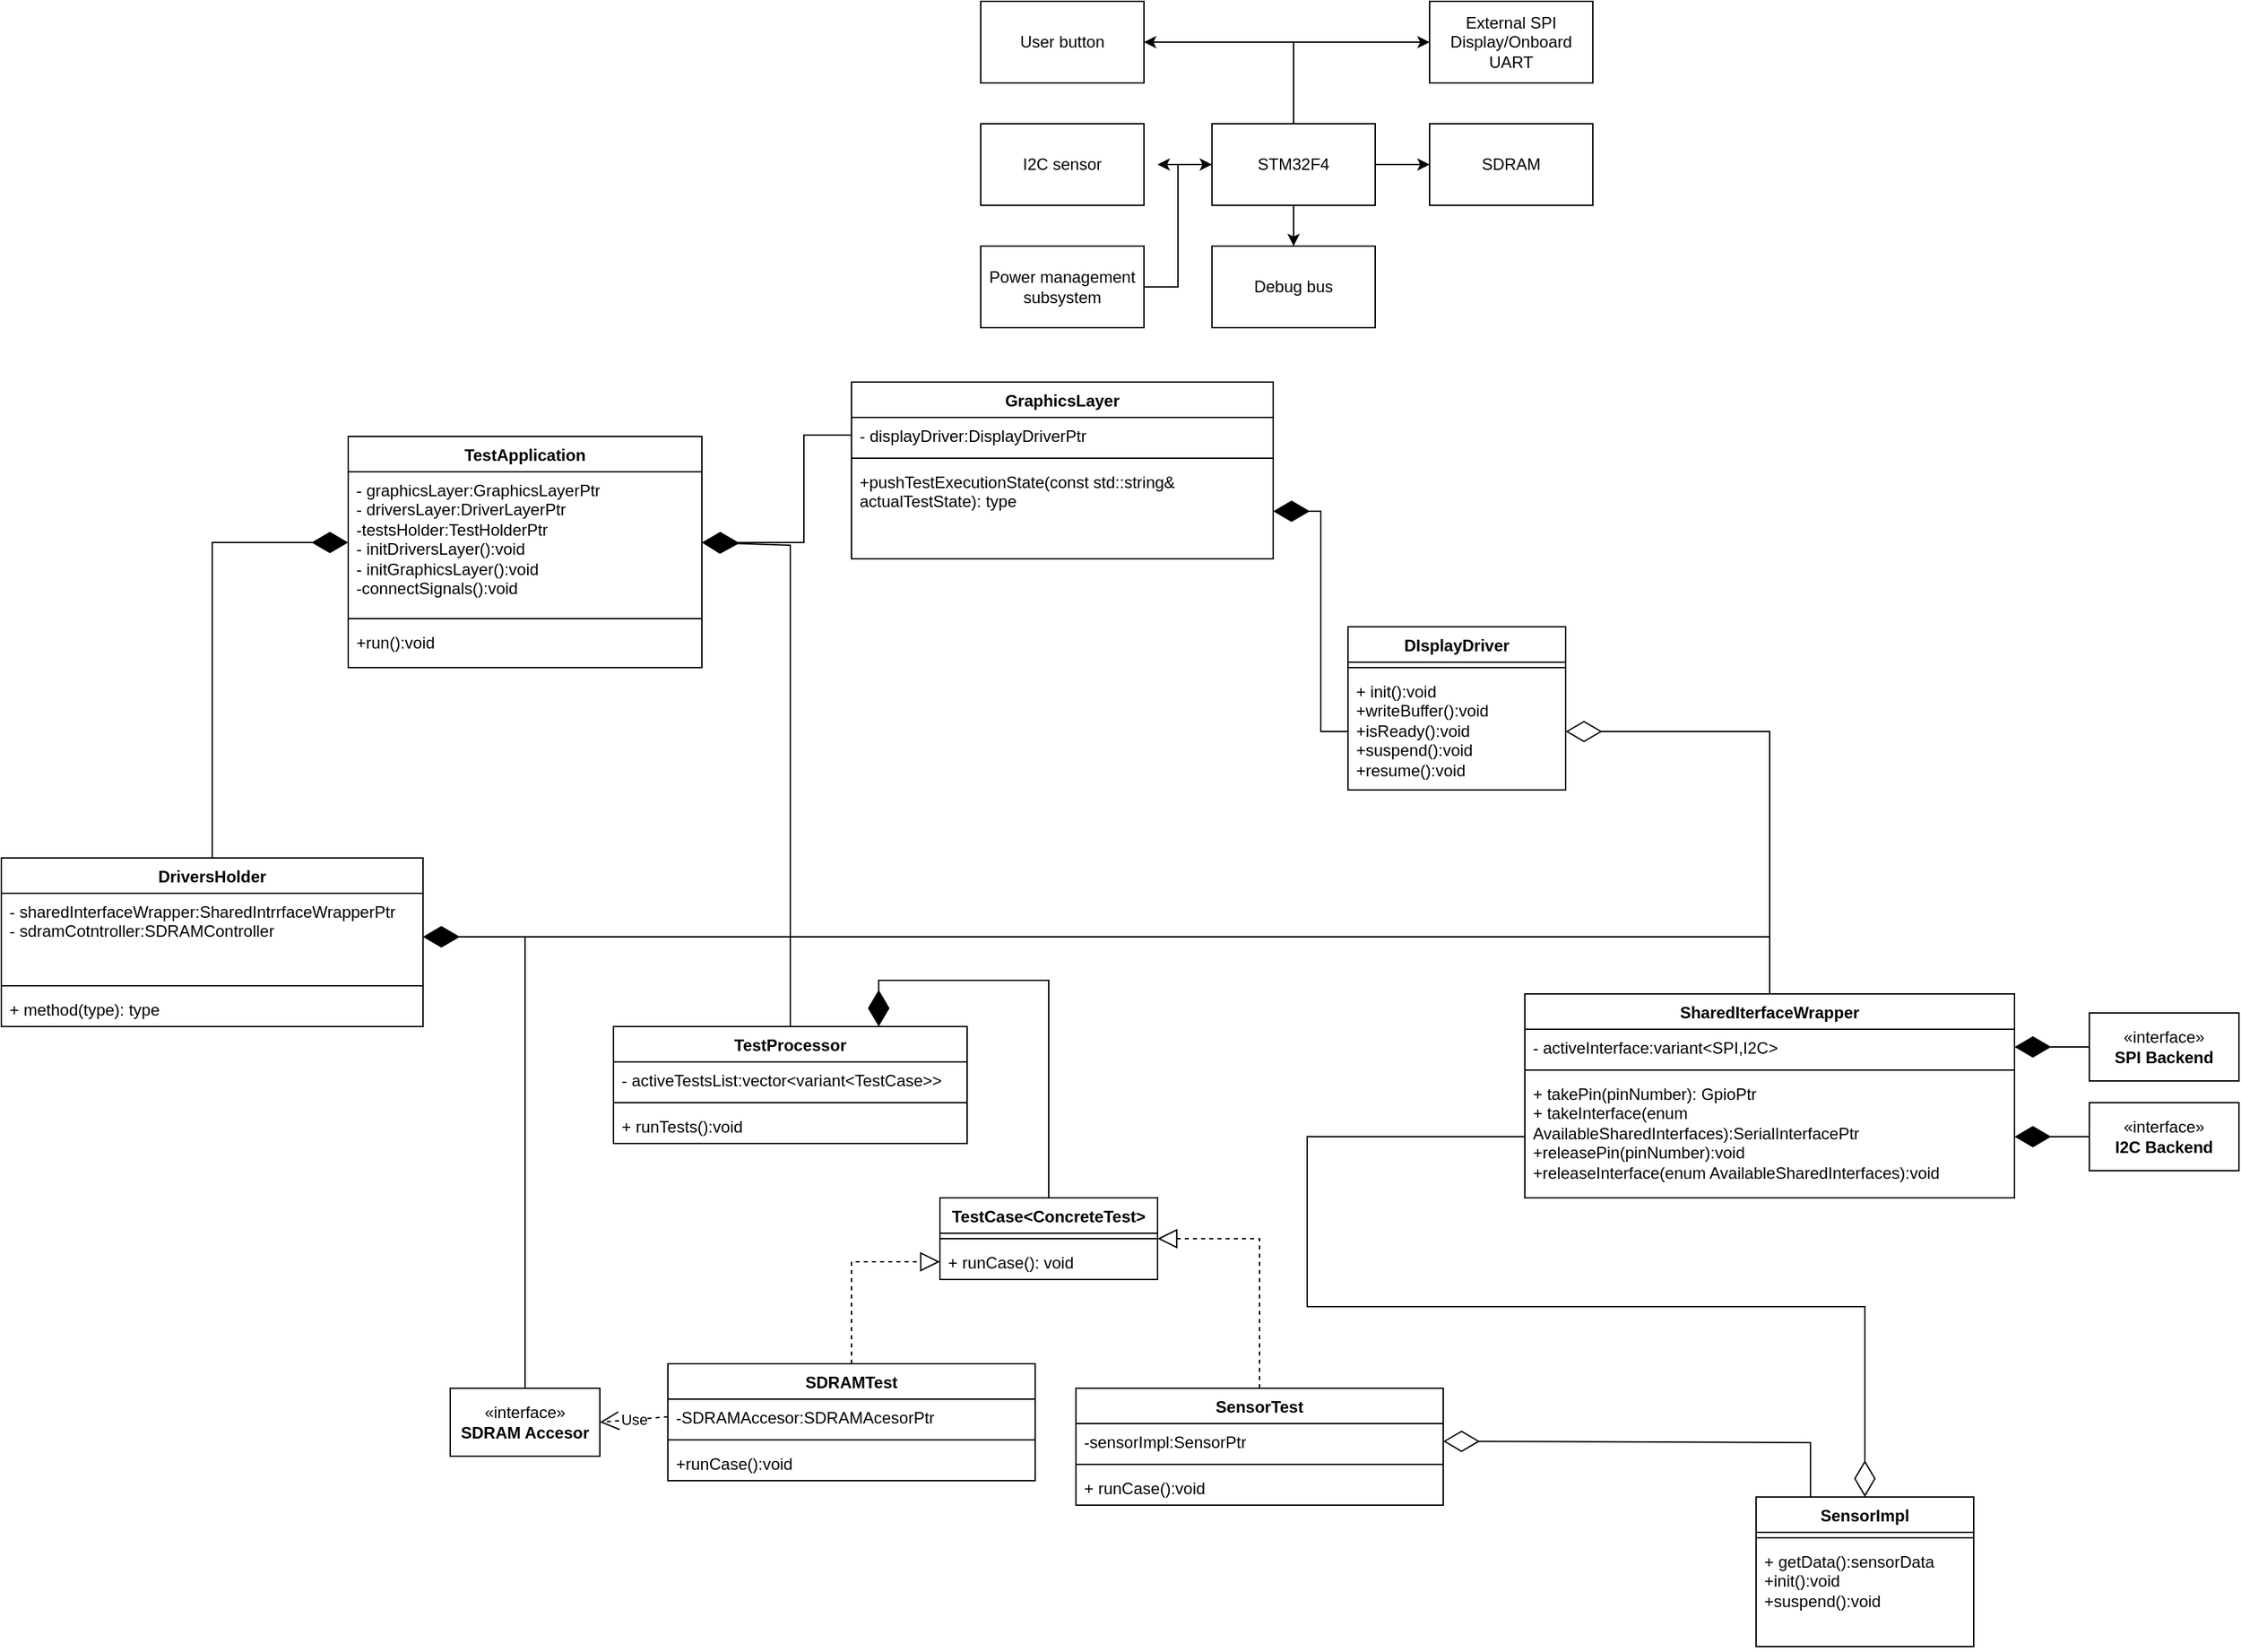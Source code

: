 <mxfile version="21.1.2" type="device">
  <diagram name="Page-1" id="qqSzBwrx6gomz0lvoCYz">
    <mxGraphModel dx="1892" dy="786" grid="1" gridSize="10" guides="1" tooltips="1" connect="1" arrows="1" fold="1" page="1" pageScale="1" pageWidth="850" pageHeight="1100" math="0" shadow="0">
      <root>
        <mxCell id="0" />
        <mxCell id="1" parent="0" />
        <mxCell id="Syr4dOrZOAGMExWZFKwd-14" style="edgeStyle=orthogonalEdgeStyle;rounded=0;orthogonalLoop=1;jettySize=auto;html=1;exitX=0;exitY=0.5;exitDx=0;exitDy=0;" edge="1" parent="1" source="Syr4dOrZOAGMExWZFKwd-6">
          <mxGeometry relative="1" as="geometry">
            <mxPoint x="170" y="160" as="targetPoint" />
          </mxGeometry>
        </mxCell>
        <mxCell id="Syr4dOrZOAGMExWZFKwd-15" style="edgeStyle=orthogonalEdgeStyle;rounded=0;orthogonalLoop=1;jettySize=auto;html=1;exitX=0.5;exitY=0;exitDx=0;exitDy=0;entryX=1;entryY=0.5;entryDx=0;entryDy=0;" edge="1" parent="1" source="Syr4dOrZOAGMExWZFKwd-6" target="Syr4dOrZOAGMExWZFKwd-13">
          <mxGeometry relative="1" as="geometry" />
        </mxCell>
        <mxCell id="Syr4dOrZOAGMExWZFKwd-16" style="edgeStyle=orthogonalEdgeStyle;rounded=0;orthogonalLoop=1;jettySize=auto;html=1;exitX=0.5;exitY=0;exitDx=0;exitDy=0;entryX=0;entryY=0.5;entryDx=0;entryDy=0;" edge="1" parent="1" source="Syr4dOrZOAGMExWZFKwd-6" target="Syr4dOrZOAGMExWZFKwd-9">
          <mxGeometry relative="1" as="geometry" />
        </mxCell>
        <mxCell id="Syr4dOrZOAGMExWZFKwd-17" style="edgeStyle=orthogonalEdgeStyle;rounded=0;orthogonalLoop=1;jettySize=auto;html=1;exitX=1;exitY=0.5;exitDx=0;exitDy=0;entryX=0;entryY=0.5;entryDx=0;entryDy=0;" edge="1" parent="1" source="Syr4dOrZOAGMExWZFKwd-6" target="Syr4dOrZOAGMExWZFKwd-8">
          <mxGeometry relative="1" as="geometry" />
        </mxCell>
        <mxCell id="Syr4dOrZOAGMExWZFKwd-18" style="edgeStyle=orthogonalEdgeStyle;rounded=0;orthogonalLoop=1;jettySize=auto;html=1;exitX=0.5;exitY=1;exitDx=0;exitDy=0;entryX=0.5;entryY=0;entryDx=0;entryDy=0;" edge="1" parent="1" source="Syr4dOrZOAGMExWZFKwd-6" target="Syr4dOrZOAGMExWZFKwd-11">
          <mxGeometry relative="1" as="geometry" />
        </mxCell>
        <mxCell id="Syr4dOrZOAGMExWZFKwd-6" value="STM32F4" style="rounded=0;whiteSpace=wrap;html=1;" vertex="1" parent="1">
          <mxGeometry x="210" y="130" width="120" height="60" as="geometry" />
        </mxCell>
        <mxCell id="Syr4dOrZOAGMExWZFKwd-8" value="SDRAM" style="rounded=0;whiteSpace=wrap;html=1;" vertex="1" parent="1">
          <mxGeometry x="370" y="130" width="120" height="60" as="geometry" />
        </mxCell>
        <mxCell id="Syr4dOrZOAGMExWZFKwd-9" value="External SPI Display/Onboard UART" style="rounded=0;whiteSpace=wrap;html=1;" vertex="1" parent="1">
          <mxGeometry x="370" y="40" width="120" height="60" as="geometry" />
        </mxCell>
        <mxCell id="Syr4dOrZOAGMExWZFKwd-10" value="I2C sensor" style="rounded=0;whiteSpace=wrap;html=1;" vertex="1" parent="1">
          <mxGeometry x="40" y="130" width="120" height="60" as="geometry" />
        </mxCell>
        <mxCell id="Syr4dOrZOAGMExWZFKwd-11" value="Debug bus" style="rounded=0;whiteSpace=wrap;html=1;" vertex="1" parent="1">
          <mxGeometry x="210" y="220" width="120" height="60" as="geometry" />
        </mxCell>
        <mxCell id="Syr4dOrZOAGMExWZFKwd-19" style="edgeStyle=orthogonalEdgeStyle;rounded=0;orthogonalLoop=1;jettySize=auto;html=1;exitX=1;exitY=0.5;exitDx=0;exitDy=0;entryX=0;entryY=0.5;entryDx=0;entryDy=0;" edge="1" parent="1" source="Syr4dOrZOAGMExWZFKwd-12" target="Syr4dOrZOAGMExWZFKwd-6">
          <mxGeometry relative="1" as="geometry" />
        </mxCell>
        <mxCell id="Syr4dOrZOAGMExWZFKwd-12" value="Power management subsystem" style="rounded=0;whiteSpace=wrap;html=1;" vertex="1" parent="1">
          <mxGeometry x="40" y="220" width="120" height="60" as="geometry" />
        </mxCell>
        <mxCell id="Syr4dOrZOAGMExWZFKwd-13" value="User button" style="rounded=0;whiteSpace=wrap;html=1;" vertex="1" parent="1">
          <mxGeometry x="40" y="40" width="120" height="60" as="geometry" />
        </mxCell>
        <mxCell id="Syr4dOrZOAGMExWZFKwd-22" value="«interface»&lt;br&gt;&lt;b&gt;SDRAM Accesor&lt;/b&gt;" style="html=1;whiteSpace=wrap;" vertex="1" parent="1">
          <mxGeometry x="-350" y="1060" width="110" height="50" as="geometry" />
        </mxCell>
        <mxCell id="Syr4dOrZOAGMExWZFKwd-23" value="DIsplayDriver" style="swimlane;fontStyle=1;align=center;verticalAlign=top;childLayout=stackLayout;horizontal=1;startSize=26;horizontalStack=0;resizeParent=1;resizeParentMax=0;resizeLast=0;collapsible=1;marginBottom=0;whiteSpace=wrap;html=1;" vertex="1" parent="1">
          <mxGeometry x="310" y="500" width="160" height="120" as="geometry" />
        </mxCell>
        <mxCell id="Syr4dOrZOAGMExWZFKwd-25" value="" style="line;strokeWidth=1;fillColor=none;align=left;verticalAlign=middle;spacingTop=-1;spacingLeft=3;spacingRight=3;rotatable=0;labelPosition=right;points=[];portConstraint=eastwest;strokeColor=inherit;" vertex="1" parent="Syr4dOrZOAGMExWZFKwd-23">
          <mxGeometry y="26" width="160" height="8" as="geometry" />
        </mxCell>
        <mxCell id="Syr4dOrZOAGMExWZFKwd-26" value="+ init():void&lt;br&gt;+writeBuffer():void&lt;br&gt;+isReady():void&lt;br&gt;+suspend():void&lt;br&gt;+resume():void" style="text;strokeColor=none;fillColor=none;align=left;verticalAlign=top;spacingLeft=4;spacingRight=4;overflow=hidden;rotatable=0;points=[[0,0.5],[1,0.5]];portConstraint=eastwest;whiteSpace=wrap;html=1;" vertex="1" parent="Syr4dOrZOAGMExWZFKwd-23">
          <mxGeometry y="34" width="160" height="86" as="geometry" />
        </mxCell>
        <mxCell id="Syr4dOrZOAGMExWZFKwd-39" value="TestApplication" style="swimlane;fontStyle=1;align=center;verticalAlign=top;childLayout=stackLayout;horizontal=1;startSize=26;horizontalStack=0;resizeParent=1;resizeParentMax=0;resizeLast=0;collapsible=1;marginBottom=0;whiteSpace=wrap;html=1;" vertex="1" parent="1">
          <mxGeometry x="-425" y="360" width="260" height="170" as="geometry" />
        </mxCell>
        <mxCell id="Syr4dOrZOAGMExWZFKwd-40" value="- graphicsLayer:GraphicsLayerPtr&lt;br&gt;- driversLayer:DriverLayerPtr&lt;br&gt;-testsHolder:TestHolderPtr&lt;br&gt;- initDriversLayer():void&lt;br&gt;- initGraphicsLayer():void&lt;br&gt;-connectSignals():void" style="text;strokeColor=none;fillColor=none;align=left;verticalAlign=top;spacingLeft=4;spacingRight=4;overflow=hidden;rotatable=0;points=[[0,0.5],[1,0.5]];portConstraint=eastwest;whiteSpace=wrap;html=1;" vertex="1" parent="Syr4dOrZOAGMExWZFKwd-39">
          <mxGeometry y="26" width="260" height="104" as="geometry" />
        </mxCell>
        <mxCell id="Syr4dOrZOAGMExWZFKwd-41" value="" style="line;strokeWidth=1;fillColor=none;align=left;verticalAlign=middle;spacingTop=-1;spacingLeft=3;spacingRight=3;rotatable=0;labelPosition=right;points=[];portConstraint=eastwest;strokeColor=inherit;" vertex="1" parent="Syr4dOrZOAGMExWZFKwd-39">
          <mxGeometry y="130" width="260" height="8" as="geometry" />
        </mxCell>
        <mxCell id="Syr4dOrZOAGMExWZFKwd-42" value="+run():void" style="text;strokeColor=none;fillColor=none;align=left;verticalAlign=top;spacingLeft=4;spacingRight=4;overflow=hidden;rotatable=0;points=[[0,0.5],[1,0.5]];portConstraint=eastwest;whiteSpace=wrap;html=1;" vertex="1" parent="Syr4dOrZOAGMExWZFKwd-39">
          <mxGeometry y="138" width="260" height="32" as="geometry" />
        </mxCell>
        <mxCell id="Syr4dOrZOAGMExWZFKwd-43" value="GraphicsLayer" style="swimlane;fontStyle=1;align=center;verticalAlign=top;childLayout=stackLayout;horizontal=1;startSize=26;horizontalStack=0;resizeParent=1;resizeParentMax=0;resizeLast=0;collapsible=1;marginBottom=0;whiteSpace=wrap;html=1;" vertex="1" parent="1">
          <mxGeometry x="-55" y="320" width="310" height="130" as="geometry" />
        </mxCell>
        <mxCell id="Syr4dOrZOAGMExWZFKwd-44" value="- displayDriver:DisplayDriverPtr" style="text;strokeColor=none;fillColor=none;align=left;verticalAlign=top;spacingLeft=4;spacingRight=4;overflow=hidden;rotatable=0;points=[[0,0.5],[1,0.5]];portConstraint=eastwest;whiteSpace=wrap;html=1;" vertex="1" parent="Syr4dOrZOAGMExWZFKwd-43">
          <mxGeometry y="26" width="310" height="26" as="geometry" />
        </mxCell>
        <mxCell id="Syr4dOrZOAGMExWZFKwd-45" value="" style="line;strokeWidth=1;fillColor=none;align=left;verticalAlign=middle;spacingTop=-1;spacingLeft=3;spacingRight=3;rotatable=0;labelPosition=right;points=[];portConstraint=eastwest;strokeColor=inherit;" vertex="1" parent="Syr4dOrZOAGMExWZFKwd-43">
          <mxGeometry y="52" width="310" height="8" as="geometry" />
        </mxCell>
        <mxCell id="Syr4dOrZOAGMExWZFKwd-46" value="+pushTestExecutionState(const std::string&amp;amp; actualTestState): type" style="text;strokeColor=none;fillColor=none;align=left;verticalAlign=top;spacingLeft=4;spacingRight=4;overflow=hidden;rotatable=0;points=[[0,0.5],[1,0.5]];portConstraint=eastwest;whiteSpace=wrap;html=1;" vertex="1" parent="Syr4dOrZOAGMExWZFKwd-43">
          <mxGeometry y="60" width="310" height="70" as="geometry" />
        </mxCell>
        <mxCell id="Syr4dOrZOAGMExWZFKwd-47" value="" style="endArrow=diamondThin;endFill=1;endSize=24;html=1;rounded=0;entryX=1;entryY=0.5;entryDx=0;entryDy=0;exitX=0;exitY=0.5;exitDx=0;exitDy=0;" edge="1" parent="1" source="Syr4dOrZOAGMExWZFKwd-44" target="Syr4dOrZOAGMExWZFKwd-40">
          <mxGeometry width="160" relative="1" as="geometry">
            <mxPoint x="-220" y="590" as="sourcePoint" />
            <mxPoint x="-60" y="590" as="targetPoint" />
            <Array as="points">
              <mxPoint x="-90" y="359" />
              <mxPoint x="-90" y="438" />
            </Array>
          </mxGeometry>
        </mxCell>
        <mxCell id="Syr4dOrZOAGMExWZFKwd-48" value="" style="endArrow=diamondThin;endFill=1;endSize=24;html=1;rounded=0;entryX=1;entryY=0.5;entryDx=0;entryDy=0;exitX=0;exitY=0.5;exitDx=0;exitDy=0;" edge="1" parent="1" source="Syr4dOrZOAGMExWZFKwd-26" target="Syr4dOrZOAGMExWZFKwd-46">
          <mxGeometry width="160" relative="1" as="geometry">
            <mxPoint x="100" y="750" as="sourcePoint" />
            <mxPoint x="260" y="750" as="targetPoint" />
            <Array as="points">
              <mxPoint x="290" y="577" />
              <mxPoint x="290" y="415" />
            </Array>
          </mxGeometry>
        </mxCell>
        <mxCell id="Syr4dOrZOAGMExWZFKwd-51" value="" style="group" vertex="1" connectable="0" parent="1">
          <mxGeometry x="440" y="770" width="525" height="150" as="geometry" />
        </mxCell>
        <mxCell id="Syr4dOrZOAGMExWZFKwd-20" value="«interface»&lt;br&gt;&lt;b&gt;I2C Backend&lt;/b&gt;" style="html=1;whiteSpace=wrap;" vertex="1" parent="Syr4dOrZOAGMExWZFKwd-51">
          <mxGeometry x="415" y="80" width="110" height="50" as="geometry" />
        </mxCell>
        <mxCell id="Syr4dOrZOAGMExWZFKwd-21" value="«interface»&lt;br&gt;&lt;b&gt;SPI Backend&lt;/b&gt;" style="html=1;whiteSpace=wrap;" vertex="1" parent="Syr4dOrZOAGMExWZFKwd-51">
          <mxGeometry x="415" y="14" width="110" height="50" as="geometry" />
        </mxCell>
        <mxCell id="Syr4dOrZOAGMExWZFKwd-31" value="SharedIterfaceWrapper" style="swimlane;fontStyle=1;align=center;verticalAlign=top;childLayout=stackLayout;horizontal=1;startSize=26;horizontalStack=0;resizeParent=1;resizeParentMax=0;resizeLast=0;collapsible=1;marginBottom=0;whiteSpace=wrap;html=1;" vertex="1" parent="Syr4dOrZOAGMExWZFKwd-51">
          <mxGeometry width="360" height="150" as="geometry" />
        </mxCell>
        <mxCell id="Syr4dOrZOAGMExWZFKwd-32" value="- activeInterface:variant&amp;lt;SPI,I2C&amp;gt;" style="text;strokeColor=none;fillColor=none;align=left;verticalAlign=top;spacingLeft=4;spacingRight=4;overflow=hidden;rotatable=0;points=[[0,0.5],[1,0.5]];portConstraint=eastwest;whiteSpace=wrap;html=1;" vertex="1" parent="Syr4dOrZOAGMExWZFKwd-31">
          <mxGeometry y="26" width="360" height="26" as="geometry" />
        </mxCell>
        <mxCell id="Syr4dOrZOAGMExWZFKwd-33" value="" style="line;strokeWidth=1;fillColor=none;align=left;verticalAlign=middle;spacingTop=-1;spacingLeft=3;spacingRight=3;rotatable=0;labelPosition=right;points=[];portConstraint=eastwest;strokeColor=inherit;" vertex="1" parent="Syr4dOrZOAGMExWZFKwd-31">
          <mxGeometry y="52" width="360" height="8" as="geometry" />
        </mxCell>
        <mxCell id="Syr4dOrZOAGMExWZFKwd-34" value="+ takePin(pinNumber): GpioPtr&lt;br&gt;+ takeInterface(enum AvailableSharedInterfaces):SerialInterfacePtr&lt;br&gt;+releasePin(pinNumber):void&lt;br&gt;+releaseInterface(enum AvailableSharedInterfaces):void" style="text;strokeColor=none;fillColor=none;align=left;verticalAlign=top;spacingLeft=4;spacingRight=4;overflow=hidden;rotatable=0;points=[[0,0.5],[1,0.5]];portConstraint=eastwest;whiteSpace=wrap;html=1;" vertex="1" parent="Syr4dOrZOAGMExWZFKwd-31">
          <mxGeometry y="60" width="360" height="90" as="geometry" />
        </mxCell>
        <mxCell id="Syr4dOrZOAGMExWZFKwd-36" value="" style="endArrow=diamondThin;endFill=1;endSize=24;html=1;rounded=0;entryX=1;entryY=0.5;entryDx=0;entryDy=0;exitX=0;exitY=0.5;exitDx=0;exitDy=0;" edge="1" parent="Syr4dOrZOAGMExWZFKwd-51" source="Syr4dOrZOAGMExWZFKwd-20" target="Syr4dOrZOAGMExWZFKwd-34">
          <mxGeometry width="160" relative="1" as="geometry">
            <mxPoint x="-55" y="150" as="sourcePoint" />
            <mxPoint x="105" y="150" as="targetPoint" />
          </mxGeometry>
        </mxCell>
        <mxCell id="Syr4dOrZOAGMExWZFKwd-38" value="" style="endArrow=diamondThin;endFill=1;endSize=24;html=1;rounded=0;exitX=0;exitY=0.5;exitDx=0;exitDy=0;entryX=1;entryY=0.5;entryDx=0;entryDy=0;" edge="1" parent="Syr4dOrZOAGMExWZFKwd-51" source="Syr4dOrZOAGMExWZFKwd-21" target="Syr4dOrZOAGMExWZFKwd-32">
          <mxGeometry width="160" relative="1" as="geometry">
            <mxPoint x="395" y="160" as="sourcePoint" />
            <mxPoint x="305" y="180" as="targetPoint" />
          </mxGeometry>
        </mxCell>
        <mxCell id="Syr4dOrZOAGMExWZFKwd-52" value="DriversHolder" style="swimlane;fontStyle=1;align=center;verticalAlign=top;childLayout=stackLayout;horizontal=1;startSize=26;horizontalStack=0;resizeParent=1;resizeParentMax=0;resizeLast=0;collapsible=1;marginBottom=0;whiteSpace=wrap;html=1;" vertex="1" parent="1">
          <mxGeometry x="-680" y="670" width="310" height="124" as="geometry" />
        </mxCell>
        <mxCell id="Syr4dOrZOAGMExWZFKwd-53" value="- sharedInterfaceWrapper:SharedIntrrfaceWrapperPtr&lt;br&gt;- sdramCotntroller:SDRAMController" style="text;strokeColor=none;fillColor=none;align=left;verticalAlign=top;spacingLeft=4;spacingRight=4;overflow=hidden;rotatable=0;points=[[0,0.5],[1,0.5]];portConstraint=eastwest;whiteSpace=wrap;html=1;" vertex="1" parent="Syr4dOrZOAGMExWZFKwd-52">
          <mxGeometry y="26" width="310" height="64" as="geometry" />
        </mxCell>
        <mxCell id="Syr4dOrZOAGMExWZFKwd-54" value="" style="line;strokeWidth=1;fillColor=none;align=left;verticalAlign=middle;spacingTop=-1;spacingLeft=3;spacingRight=3;rotatable=0;labelPosition=right;points=[];portConstraint=eastwest;strokeColor=inherit;" vertex="1" parent="Syr4dOrZOAGMExWZFKwd-52">
          <mxGeometry y="90" width="310" height="8" as="geometry" />
        </mxCell>
        <mxCell id="Syr4dOrZOAGMExWZFKwd-55" value="+ method(type): type" style="text;strokeColor=none;fillColor=none;align=left;verticalAlign=top;spacingLeft=4;spacingRight=4;overflow=hidden;rotatable=0;points=[[0,0.5],[1,0.5]];portConstraint=eastwest;whiteSpace=wrap;html=1;" vertex="1" parent="Syr4dOrZOAGMExWZFKwd-52">
          <mxGeometry y="98" width="310" height="26" as="geometry" />
        </mxCell>
        <mxCell id="Syr4dOrZOAGMExWZFKwd-56" value="" style="endArrow=diamondThin;endFill=1;endSize=24;html=1;rounded=0;entryX=0;entryY=0.5;entryDx=0;entryDy=0;exitX=0.5;exitY=0;exitDx=0;exitDy=0;" edge="1" parent="1" source="Syr4dOrZOAGMExWZFKwd-52" target="Syr4dOrZOAGMExWZFKwd-40">
          <mxGeometry width="160" relative="1" as="geometry">
            <mxPoint x="-460" y="790" as="sourcePoint" />
            <mxPoint x="-300" y="790" as="targetPoint" />
            <Array as="points">
              <mxPoint x="-525" y="438" />
            </Array>
          </mxGeometry>
        </mxCell>
        <mxCell id="Syr4dOrZOAGMExWZFKwd-58" value="" style="endArrow=diamondThin;endFill=1;endSize=24;html=1;rounded=0;entryX=1;entryY=0.5;entryDx=0;entryDy=0;exitX=0.5;exitY=0;exitDx=0;exitDy=0;" edge="1" parent="1" source="Syr4dOrZOAGMExWZFKwd-22" target="Syr4dOrZOAGMExWZFKwd-53">
          <mxGeometry width="160" relative="1" as="geometry">
            <mxPoint x="-170" y="850" as="sourcePoint" />
            <mxPoint x="-10" y="850" as="targetPoint" />
            <Array as="points">
              <mxPoint x="-295" y="728" />
            </Array>
          </mxGeometry>
        </mxCell>
        <mxCell id="Syr4dOrZOAGMExWZFKwd-59" value="" style="endArrow=diamondThin;endFill=1;endSize=24;html=1;rounded=0;entryX=1;entryY=0.5;entryDx=0;entryDy=0;exitX=0.5;exitY=0;exitDx=0;exitDy=0;" edge="1" parent="1" source="Syr4dOrZOAGMExWZFKwd-31" target="Syr4dOrZOAGMExWZFKwd-53">
          <mxGeometry width="160" relative="1" as="geometry">
            <mxPoint x="-30" y="660" as="sourcePoint" />
            <mxPoint x="130" y="660" as="targetPoint" />
            <Array as="points">
              <mxPoint x="620" y="728" />
            </Array>
          </mxGeometry>
        </mxCell>
        <mxCell id="Syr4dOrZOAGMExWZFKwd-60" value="TestProcessor" style="swimlane;fontStyle=1;align=center;verticalAlign=top;childLayout=stackLayout;horizontal=1;startSize=26;horizontalStack=0;resizeParent=1;resizeParentMax=0;resizeLast=0;collapsible=1;marginBottom=0;whiteSpace=wrap;html=1;" vertex="1" parent="1">
          <mxGeometry x="-230" y="794" width="260" height="86" as="geometry" />
        </mxCell>
        <mxCell id="Syr4dOrZOAGMExWZFKwd-61" value="- activeTestsList:vector&amp;lt;variant&amp;lt;TestCase&amp;gt;&amp;gt;" style="text;strokeColor=none;fillColor=none;align=left;verticalAlign=top;spacingLeft=4;spacingRight=4;overflow=hidden;rotatable=0;points=[[0,0.5],[1,0.5]];portConstraint=eastwest;whiteSpace=wrap;html=1;" vertex="1" parent="Syr4dOrZOAGMExWZFKwd-60">
          <mxGeometry y="26" width="260" height="26" as="geometry" />
        </mxCell>
        <mxCell id="Syr4dOrZOAGMExWZFKwd-62" value="" style="line;strokeWidth=1;fillColor=none;align=left;verticalAlign=middle;spacingTop=-1;spacingLeft=3;spacingRight=3;rotatable=0;labelPosition=right;points=[];portConstraint=eastwest;strokeColor=inherit;" vertex="1" parent="Syr4dOrZOAGMExWZFKwd-60">
          <mxGeometry y="52" width="260" height="8" as="geometry" />
        </mxCell>
        <mxCell id="Syr4dOrZOAGMExWZFKwd-63" value="+ runTests():void" style="text;strokeColor=none;fillColor=none;align=left;verticalAlign=top;spacingLeft=4;spacingRight=4;overflow=hidden;rotatable=0;points=[[0,0.5],[1,0.5]];portConstraint=eastwest;whiteSpace=wrap;html=1;" vertex="1" parent="Syr4dOrZOAGMExWZFKwd-60">
          <mxGeometry y="60" width="260" height="26" as="geometry" />
        </mxCell>
        <mxCell id="Syr4dOrZOAGMExWZFKwd-67" value="TestCase&amp;lt;ConcreteTest&amp;gt;" style="swimlane;fontStyle=1;align=center;verticalAlign=top;childLayout=stackLayout;horizontal=1;startSize=26;horizontalStack=0;resizeParent=1;resizeParentMax=0;resizeLast=0;collapsible=1;marginBottom=0;whiteSpace=wrap;html=1;" vertex="1" parent="1">
          <mxGeometry x="10" y="920" width="160" height="60" as="geometry" />
        </mxCell>
        <mxCell id="Syr4dOrZOAGMExWZFKwd-69" value="" style="line;strokeWidth=1;fillColor=none;align=left;verticalAlign=middle;spacingTop=-1;spacingLeft=3;spacingRight=3;rotatable=0;labelPosition=right;points=[];portConstraint=eastwest;strokeColor=inherit;" vertex="1" parent="Syr4dOrZOAGMExWZFKwd-67">
          <mxGeometry y="26" width="160" height="8" as="geometry" />
        </mxCell>
        <mxCell id="Syr4dOrZOAGMExWZFKwd-70" value="+ runCase(): void" style="text;strokeColor=none;fillColor=none;align=left;verticalAlign=top;spacingLeft=4;spacingRight=4;overflow=hidden;rotatable=0;points=[[0,0.5],[1,0.5]];portConstraint=eastwest;whiteSpace=wrap;html=1;" vertex="1" parent="Syr4dOrZOAGMExWZFKwd-67">
          <mxGeometry y="34" width="160" height="26" as="geometry" />
        </mxCell>
        <mxCell id="Syr4dOrZOAGMExWZFKwd-71" value="" style="endArrow=diamondThin;endFill=1;endSize=24;html=1;rounded=0;entryX=0.75;entryY=0;entryDx=0;entryDy=0;exitX=0.5;exitY=0;exitDx=0;exitDy=0;" edge="1" parent="1" source="Syr4dOrZOAGMExWZFKwd-67" target="Syr4dOrZOAGMExWZFKwd-60">
          <mxGeometry width="160" relative="1" as="geometry">
            <mxPoint x="-290" y="870" as="sourcePoint" />
            <mxPoint x="-130" y="870" as="targetPoint" />
            <Array as="points">
              <mxPoint x="90" y="760" />
              <mxPoint x="-35" y="760" />
            </Array>
          </mxGeometry>
        </mxCell>
        <mxCell id="Syr4dOrZOAGMExWZFKwd-72" value="SDRAMTest" style="swimlane;fontStyle=1;align=center;verticalAlign=top;childLayout=stackLayout;horizontal=1;startSize=26;horizontalStack=0;resizeParent=1;resizeParentMax=0;resizeLast=0;collapsible=1;marginBottom=0;whiteSpace=wrap;html=1;" vertex="1" parent="1">
          <mxGeometry x="-190" y="1042" width="270" height="86" as="geometry" />
        </mxCell>
        <mxCell id="Syr4dOrZOAGMExWZFKwd-73" value="-SDRAMAccesor:SDRAMAcesorPtr" style="text;strokeColor=none;fillColor=none;align=left;verticalAlign=top;spacingLeft=4;spacingRight=4;overflow=hidden;rotatable=0;points=[[0,0.5],[1,0.5]];portConstraint=eastwest;whiteSpace=wrap;html=1;" vertex="1" parent="Syr4dOrZOAGMExWZFKwd-72">
          <mxGeometry y="26" width="270" height="26" as="geometry" />
        </mxCell>
        <mxCell id="Syr4dOrZOAGMExWZFKwd-74" value="" style="line;strokeWidth=1;fillColor=none;align=left;verticalAlign=middle;spacingTop=-1;spacingLeft=3;spacingRight=3;rotatable=0;labelPosition=right;points=[];portConstraint=eastwest;strokeColor=inherit;" vertex="1" parent="Syr4dOrZOAGMExWZFKwd-72">
          <mxGeometry y="52" width="270" height="8" as="geometry" />
        </mxCell>
        <mxCell id="Syr4dOrZOAGMExWZFKwd-75" value="+runCase():void" style="text;strokeColor=none;fillColor=none;align=left;verticalAlign=top;spacingLeft=4;spacingRight=4;overflow=hidden;rotatable=0;points=[[0,0.5],[1,0.5]];portConstraint=eastwest;whiteSpace=wrap;html=1;" vertex="1" parent="Syr4dOrZOAGMExWZFKwd-72">
          <mxGeometry y="60" width="270" height="26" as="geometry" />
        </mxCell>
        <mxCell id="Syr4dOrZOAGMExWZFKwd-78" value="" style="endArrow=block;dashed=1;endFill=0;endSize=12;html=1;rounded=0;entryX=0;entryY=0.5;entryDx=0;entryDy=0;exitX=0.5;exitY=0;exitDx=0;exitDy=0;" edge="1" parent="1" source="Syr4dOrZOAGMExWZFKwd-72" target="Syr4dOrZOAGMExWZFKwd-70">
          <mxGeometry width="160" relative="1" as="geometry">
            <mxPoint x="-340" y="860" as="sourcePoint" />
            <mxPoint x="-180" y="860" as="targetPoint" />
            <Array as="points">
              <mxPoint x="-55" y="967" />
            </Array>
          </mxGeometry>
        </mxCell>
        <mxCell id="Syr4dOrZOAGMExWZFKwd-79" value="SensorTest" style="swimlane;fontStyle=1;align=center;verticalAlign=top;childLayout=stackLayout;horizontal=1;startSize=26;horizontalStack=0;resizeParent=1;resizeParentMax=0;resizeLast=0;collapsible=1;marginBottom=0;whiteSpace=wrap;html=1;" vertex="1" parent="1">
          <mxGeometry x="110" y="1060" width="270" height="86" as="geometry" />
        </mxCell>
        <mxCell id="Syr4dOrZOAGMExWZFKwd-80" value="-sensorImpl:SensorPtr" style="text;strokeColor=none;fillColor=none;align=left;verticalAlign=top;spacingLeft=4;spacingRight=4;overflow=hidden;rotatable=0;points=[[0,0.5],[1,0.5]];portConstraint=eastwest;whiteSpace=wrap;html=1;" vertex="1" parent="Syr4dOrZOAGMExWZFKwd-79">
          <mxGeometry y="26" width="270" height="26" as="geometry" />
        </mxCell>
        <mxCell id="Syr4dOrZOAGMExWZFKwd-81" value="" style="line;strokeWidth=1;fillColor=none;align=left;verticalAlign=middle;spacingTop=-1;spacingLeft=3;spacingRight=3;rotatable=0;labelPosition=right;points=[];portConstraint=eastwest;strokeColor=inherit;" vertex="1" parent="Syr4dOrZOAGMExWZFKwd-79">
          <mxGeometry y="52" width="270" height="8" as="geometry" />
        </mxCell>
        <mxCell id="Syr4dOrZOAGMExWZFKwd-82" value="+ runCase():void" style="text;strokeColor=none;fillColor=none;align=left;verticalAlign=top;spacingLeft=4;spacingRight=4;overflow=hidden;rotatable=0;points=[[0,0.5],[1,0.5]];portConstraint=eastwest;whiteSpace=wrap;html=1;" vertex="1" parent="Syr4dOrZOAGMExWZFKwd-79">
          <mxGeometry y="60" width="270" height="26" as="geometry" />
        </mxCell>
        <mxCell id="Syr4dOrZOAGMExWZFKwd-85" value="SensorImpl" style="swimlane;fontStyle=1;align=center;verticalAlign=top;childLayout=stackLayout;horizontal=1;startSize=26;horizontalStack=0;resizeParent=1;resizeParentMax=0;resizeLast=0;collapsible=1;marginBottom=0;whiteSpace=wrap;html=1;" vertex="1" parent="1">
          <mxGeometry x="610" y="1140" width="160" height="110" as="geometry" />
        </mxCell>
        <mxCell id="Syr4dOrZOAGMExWZFKwd-87" value="" style="line;strokeWidth=1;fillColor=none;align=left;verticalAlign=middle;spacingTop=-1;spacingLeft=3;spacingRight=3;rotatable=0;labelPosition=right;points=[];portConstraint=eastwest;strokeColor=inherit;" vertex="1" parent="Syr4dOrZOAGMExWZFKwd-85">
          <mxGeometry y="26" width="160" height="8" as="geometry" />
        </mxCell>
        <mxCell id="Syr4dOrZOAGMExWZFKwd-88" value="+ getData():sensorData&lt;br&gt;+init():void&lt;br&gt;+suspend():void" style="text;strokeColor=none;fillColor=none;align=left;verticalAlign=top;spacingLeft=4;spacingRight=4;overflow=hidden;rotatable=0;points=[[0,0.5],[1,0.5]];portConstraint=eastwest;whiteSpace=wrap;html=1;" vertex="1" parent="Syr4dOrZOAGMExWZFKwd-85">
          <mxGeometry y="34" width="160" height="76" as="geometry" />
        </mxCell>
        <mxCell id="Syr4dOrZOAGMExWZFKwd-89" value="" style="endArrow=diamondThin;endFill=0;endSize=24;html=1;rounded=0;entryX=0.5;entryY=0;entryDx=0;entryDy=0;exitX=0;exitY=0.5;exitDx=0;exitDy=0;" edge="1" parent="1" source="Syr4dOrZOAGMExWZFKwd-34" target="Syr4dOrZOAGMExWZFKwd-85">
          <mxGeometry width="160" relative="1" as="geometry">
            <mxPoint x="810" y="990" as="sourcePoint" />
            <mxPoint x="970" y="990" as="targetPoint" />
            <Array as="points">
              <mxPoint x="280" y="875" />
              <mxPoint x="280" y="1000" />
              <mxPoint x="480" y="1000" />
              <mxPoint x="690" y="1000" />
            </Array>
          </mxGeometry>
        </mxCell>
        <mxCell id="Syr4dOrZOAGMExWZFKwd-90" value="" style="endArrow=diamondThin;endFill=0;endSize=24;html=1;rounded=0;entryX=1;entryY=0.5;entryDx=0;entryDy=0;exitX=0.5;exitY=0;exitDx=0;exitDy=0;" edge="1" parent="1" source="Syr4dOrZOAGMExWZFKwd-31" target="Syr4dOrZOAGMExWZFKwd-26">
          <mxGeometry width="160" relative="1" as="geometry">
            <mxPoint x="510" y="510" as="sourcePoint" />
            <mxPoint x="670" y="510" as="targetPoint" />
            <Array as="points">
              <mxPoint x="620" y="577" />
              <mxPoint x="550" y="577" />
            </Array>
          </mxGeometry>
        </mxCell>
        <mxCell id="Syr4dOrZOAGMExWZFKwd-91" value="" style="endArrow=diamondThin;endFill=0;endSize=24;html=1;rounded=0;entryX=1;entryY=0.5;entryDx=0;entryDy=0;exitX=0.5;exitY=0;exitDx=0;exitDy=0;" edge="1" parent="1" source="Syr4dOrZOAGMExWZFKwd-85" target="Syr4dOrZOAGMExWZFKwd-80">
          <mxGeometry width="160" relative="1" as="geometry">
            <mxPoint x="410" y="1050" as="sourcePoint" />
            <mxPoint x="570" y="1050" as="targetPoint" />
            <Array as="points">
              <mxPoint x="650" y="1140" />
              <mxPoint x="650" y="1100" />
            </Array>
          </mxGeometry>
        </mxCell>
        <mxCell id="Syr4dOrZOAGMExWZFKwd-92" value="" style="endArrow=block;dashed=1;endFill=0;endSize=12;html=1;rounded=0;entryX=1;entryY=0.5;entryDx=0;entryDy=0;exitX=0.5;exitY=0;exitDx=0;exitDy=0;" edge="1" parent="1" source="Syr4dOrZOAGMExWZFKwd-79" target="Syr4dOrZOAGMExWZFKwd-67">
          <mxGeometry width="160" relative="1" as="geometry">
            <mxPoint x="310" y="960" as="sourcePoint" />
            <mxPoint x="470" y="960" as="targetPoint" />
            <Array as="points">
              <mxPoint x="245" y="950" />
            </Array>
          </mxGeometry>
        </mxCell>
        <mxCell id="Syr4dOrZOAGMExWZFKwd-93" value="" style="endArrow=diamondThin;endFill=1;endSize=24;html=1;rounded=0;entryX=1;entryY=0.5;entryDx=0;entryDy=0;exitX=0.5;exitY=0;exitDx=0;exitDy=0;" edge="1" parent="1" source="Syr4dOrZOAGMExWZFKwd-60" target="Syr4dOrZOAGMExWZFKwd-40">
          <mxGeometry width="160" relative="1" as="geometry">
            <mxPoint x="-80" y="620" as="sourcePoint" />
            <mxPoint x="80" y="620" as="targetPoint" />
            <Array as="points">
              <mxPoint x="-100" y="440" />
            </Array>
          </mxGeometry>
        </mxCell>
        <mxCell id="Syr4dOrZOAGMExWZFKwd-98" value="Use" style="endArrow=open;endSize=12;dashed=1;html=1;rounded=0;exitX=0;exitY=0.5;exitDx=0;exitDy=0;entryX=1;entryY=0.5;entryDx=0;entryDy=0;" edge="1" parent="1" source="Syr4dOrZOAGMExWZFKwd-73" target="Syr4dOrZOAGMExWZFKwd-22">
          <mxGeometry width="160" relative="1" as="geometry">
            <mxPoint x="-330" y="1180" as="sourcePoint" />
            <mxPoint x="-170" y="1180" as="targetPoint" />
          </mxGeometry>
        </mxCell>
      </root>
    </mxGraphModel>
  </diagram>
</mxfile>
